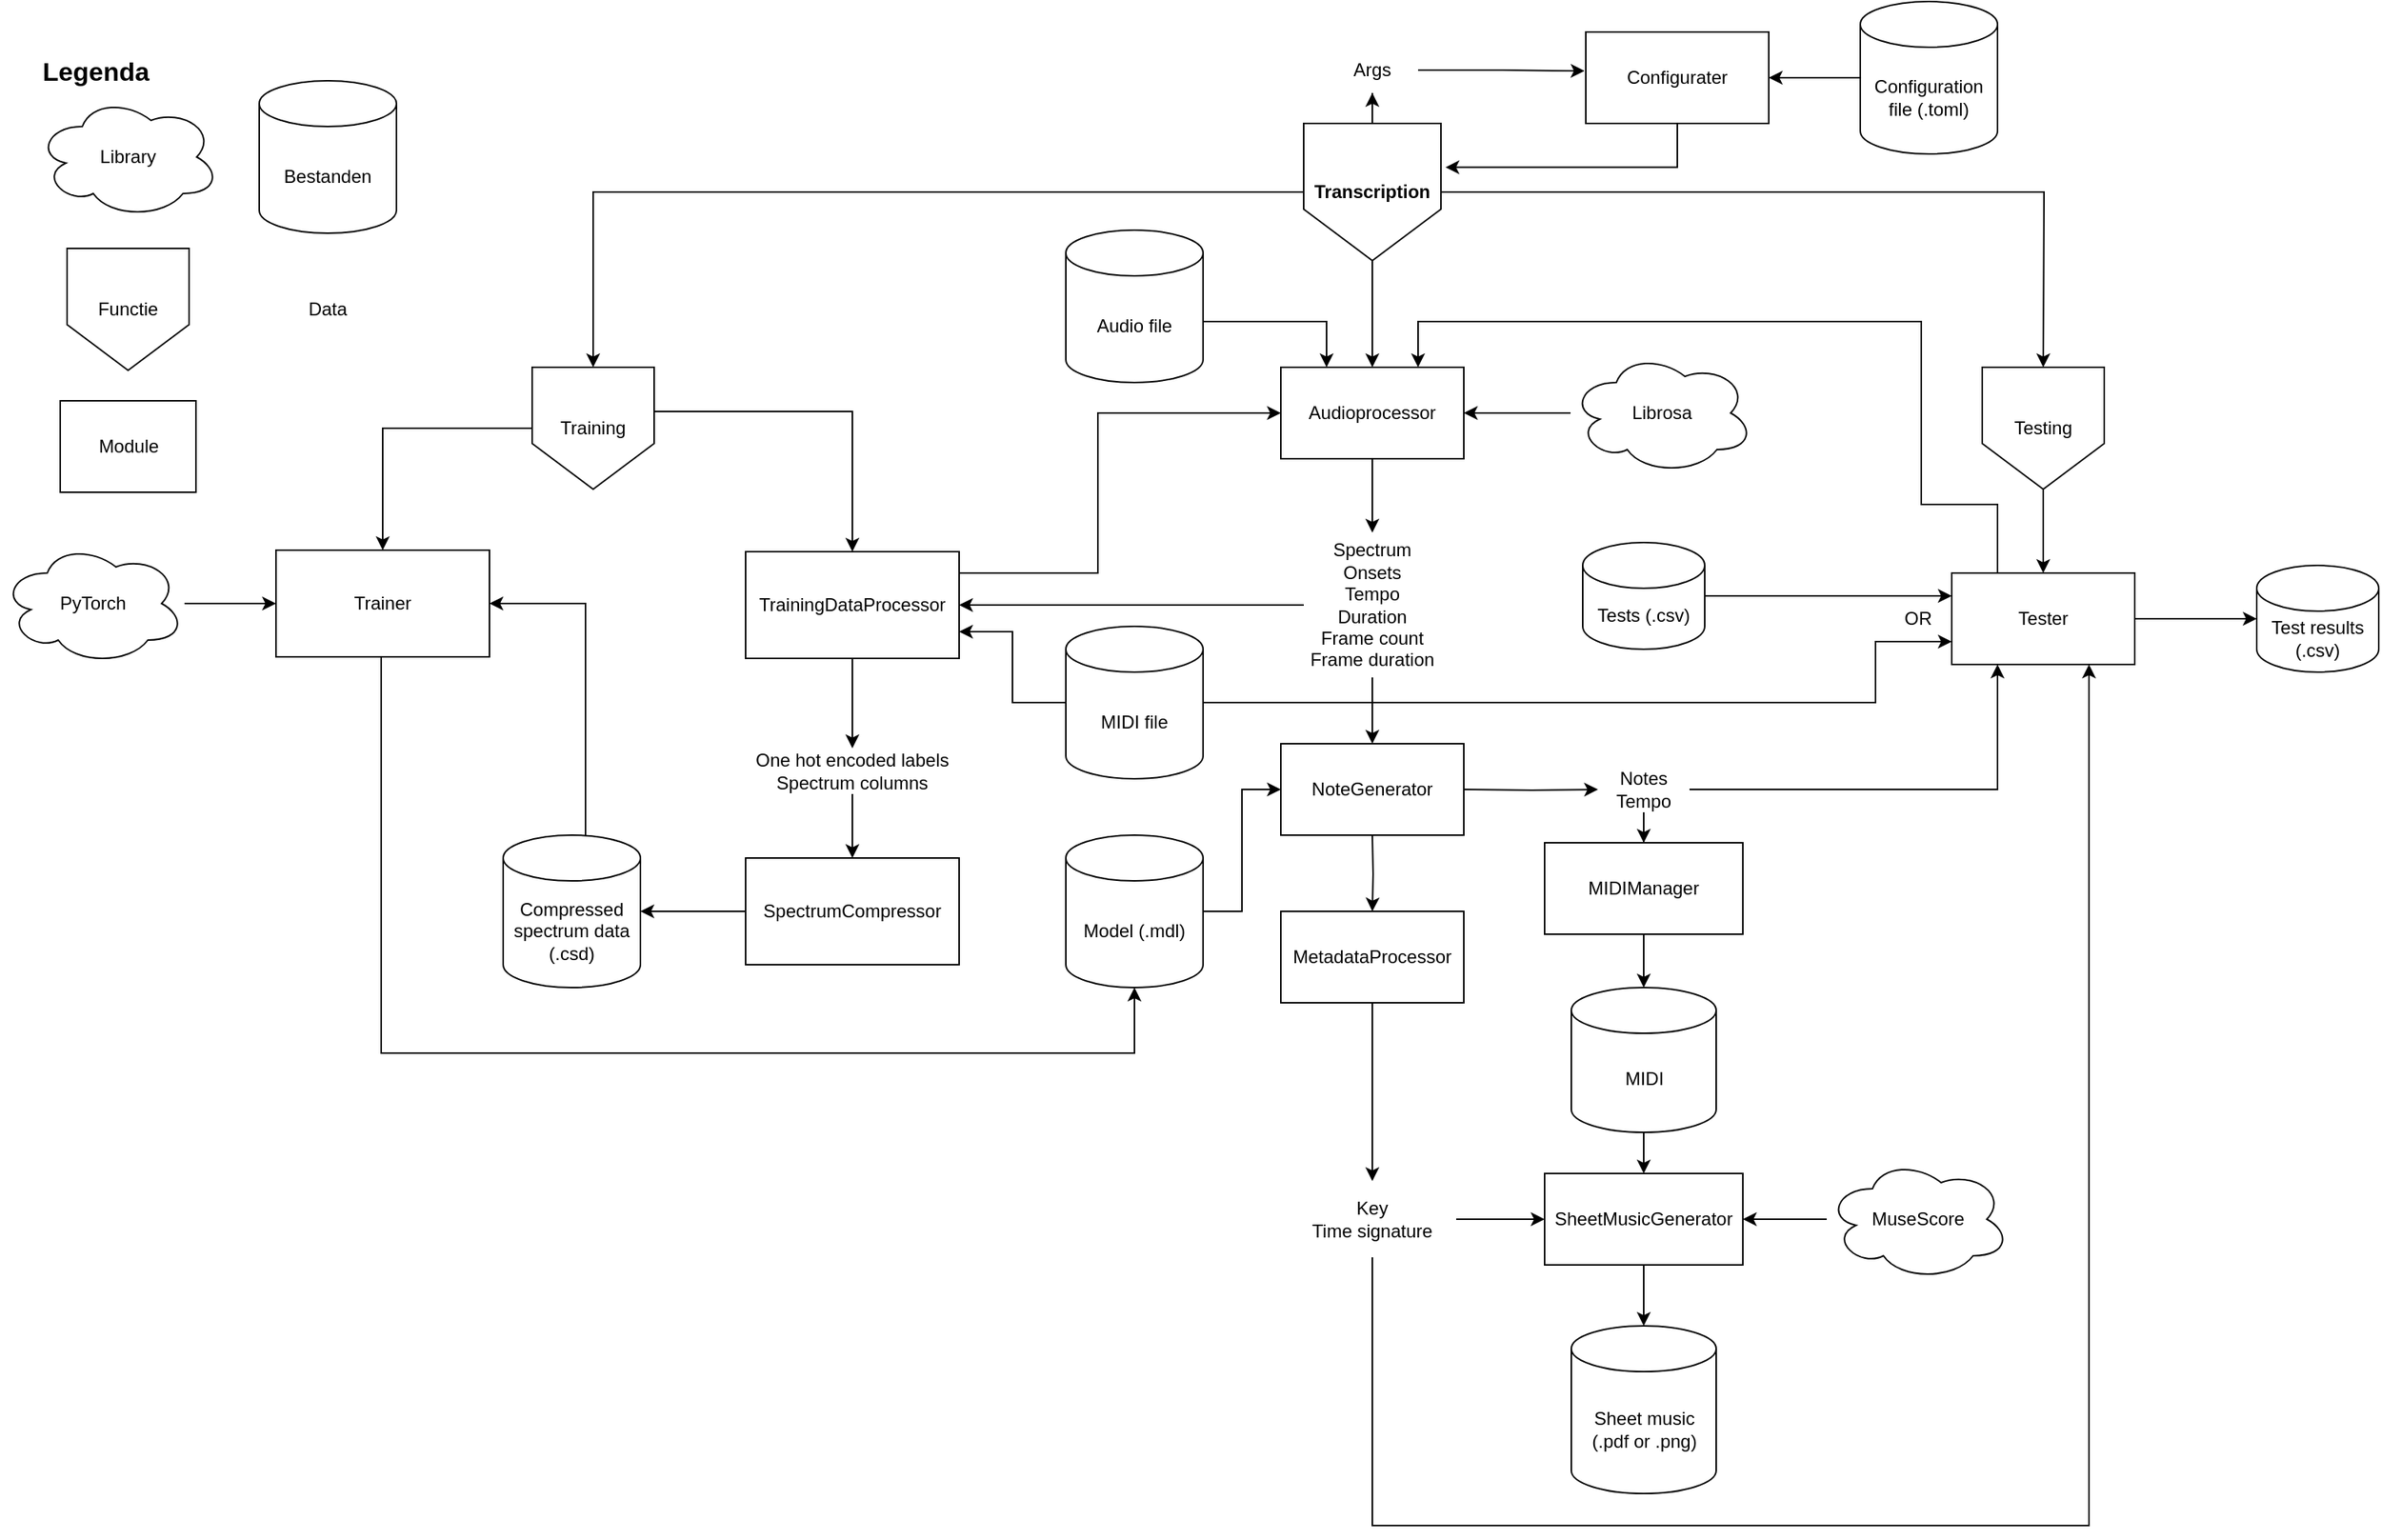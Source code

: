 <mxfile version="22.0.0" type="device">
  <diagram name="Page-1" id="2YBvvXClWsGukQMizWep">
    <mxGraphModel dx="2583" dy="2220" grid="1" gridSize="10" guides="1" tooltips="1" connect="1" arrows="1" fold="1" page="1" pageScale="1" pageWidth="850" pageHeight="1100" math="0" shadow="0">
      <root>
        <mxCell id="0" />
        <mxCell id="1" parent="0" />
        <mxCell id="1e91aIiLgdulqI0LddCd-154" style="edgeStyle=orthogonalEdgeStyle;rounded=0;orthogonalLoop=1;jettySize=auto;html=1;" parent="1" source="8j5bAUQHdlB80DdxA1oL-2" target="1e91aIiLgdulqI0LddCd-18" edge="1">
          <mxGeometry relative="1" as="geometry" />
        </mxCell>
        <mxCell id="8j5bAUQHdlB80DdxA1oL-2" value="Audioprocessor" style="rounded=0;whiteSpace=wrap;html=1;labelBackgroundColor=none;" parent="1" vertex="1">
          <mxGeometry x="330" y="180" width="120" height="60" as="geometry" />
        </mxCell>
        <mxCell id="1e91aIiLgdulqI0LddCd-110" style="edgeStyle=orthogonalEdgeStyle;rounded=0;orthogonalLoop=1;jettySize=auto;html=1;entryX=0.25;entryY=0;entryDx=0;entryDy=0;" parent="1" source="1e91aIiLgdulqI0LddCd-3" target="8j5bAUQHdlB80DdxA1oL-2" edge="1">
          <mxGeometry relative="1" as="geometry">
            <Array as="points">
              <mxPoint x="360" y="150" />
            </Array>
          </mxGeometry>
        </mxCell>
        <mxCell id="1e91aIiLgdulqI0LddCd-3" value="Audio file" style="shape=cylinder3;whiteSpace=wrap;html=1;boundedLbl=1;backgroundOutline=1;size=15;" parent="1" vertex="1">
          <mxGeometry x="189" y="90" width="90" height="100" as="geometry" />
        </mxCell>
        <mxCell id="1e91aIiLgdulqI0LddCd-156" style="edgeStyle=orthogonalEdgeStyle;rounded=0;orthogonalLoop=1;jettySize=auto;html=1;entryX=0.5;entryY=0;entryDx=0;entryDy=0;" parent="1" source="1e91aIiLgdulqI0LddCd-18" target="1e91aIiLgdulqI0LddCd-19" edge="1">
          <mxGeometry relative="1" as="geometry" />
        </mxCell>
        <mxCell id="1e91aIiLgdulqI0LddCd-163" style="edgeStyle=orthogonalEdgeStyle;rounded=0;orthogonalLoop=1;jettySize=auto;html=1;entryX=1;entryY=0.5;entryDx=0;entryDy=0;" parent="1" source="1e91aIiLgdulqI0LddCd-18" target="1e91aIiLgdulqI0LddCd-33" edge="1">
          <mxGeometry relative="1" as="geometry" />
        </mxCell>
        <mxCell id="1e91aIiLgdulqI0LddCd-18" value="Spectrum&lt;br&gt;Onsets&lt;br&gt;Tempo&lt;br&gt;Duration&lt;br&gt;Frame count&lt;br&gt;Frame duration" style="text;html=1;strokeColor=none;fillColor=none;align=center;verticalAlign=middle;whiteSpace=wrap;rounded=0;fontStyle=0" parent="1" vertex="1">
          <mxGeometry x="345" y="288.5" width="90" height="95" as="geometry" />
        </mxCell>
        <mxCell id="1e91aIiLgdulqI0LddCd-111" style="edgeStyle=orthogonalEdgeStyle;rounded=0;orthogonalLoop=1;jettySize=auto;html=1;" parent="1" target="1e91aIiLgdulqI0LddCd-112" edge="1">
          <mxGeometry relative="1" as="geometry">
            <mxPoint x="500" y="457.0" as="targetPoint" />
            <mxPoint x="450" y="457" as="sourcePoint" />
          </mxGeometry>
        </mxCell>
        <mxCell id="1e91aIiLgdulqI0LddCd-122" style="edgeStyle=orthogonalEdgeStyle;rounded=0;orthogonalLoop=1;jettySize=auto;html=1;entryX=0.5;entryY=0;entryDx=0;entryDy=0;" parent="1" target="1e91aIiLgdulqI0LddCd-121" edge="1">
          <mxGeometry relative="1" as="geometry">
            <mxPoint x="390" y="487" as="sourcePoint" />
          </mxGeometry>
        </mxCell>
        <mxCell id="1e91aIiLgdulqI0LddCd-19" value="NoteGenerator" style="rounded=0;whiteSpace=wrap;html=1;labelBackgroundColor=none;" parent="1" vertex="1">
          <mxGeometry x="330" y="427" width="120" height="60" as="geometry" />
        </mxCell>
        <mxCell id="1e91aIiLgdulqI0LddCd-28" style="edgeStyle=orthogonalEdgeStyle;rounded=0;orthogonalLoop=1;jettySize=auto;html=1;entryX=0.5;entryY=0;entryDx=0;entryDy=0;" parent="1" source="1e91aIiLgdulqI0LddCd-27" target="8j5bAUQHdlB80DdxA1oL-2" edge="1">
          <mxGeometry relative="1" as="geometry" />
        </mxCell>
        <mxCell id="1e91aIiLgdulqI0LddCd-32" style="edgeStyle=orthogonalEdgeStyle;rounded=0;orthogonalLoop=1;jettySize=auto;html=1;entryX=0.5;entryY=0;entryDx=0;entryDy=0;" parent="1" source="1e91aIiLgdulqI0LddCd-27" edge="1">
          <mxGeometry relative="1" as="geometry">
            <mxPoint x="830" y="180" as="targetPoint" />
          </mxGeometry>
        </mxCell>
        <mxCell id="1e91aIiLgdulqI0LddCd-38" style="edgeStyle=orthogonalEdgeStyle;rounded=0;orthogonalLoop=1;jettySize=auto;html=1;entryX=0.5;entryY=0;entryDx=0;entryDy=0;" parent="1" source="1e91aIiLgdulqI0LddCd-27" target="1e91aIiLgdulqI0LddCd-37" edge="1">
          <mxGeometry relative="1" as="geometry" />
        </mxCell>
        <mxCell id="1e91aIiLgdulqI0LddCd-82" style="edgeStyle=orthogonalEdgeStyle;rounded=0;orthogonalLoop=1;jettySize=auto;html=1;" parent="1" source="1e91aIiLgdulqI0LddCd-27" target="1e91aIiLgdulqI0LddCd-83" edge="1">
          <mxGeometry relative="1" as="geometry">
            <mxPoint x="390" y="-10" as="targetPoint" />
          </mxGeometry>
        </mxCell>
        <mxCell id="1e91aIiLgdulqI0LddCd-27" value="Transcription" style="shape=offPageConnector;whiteSpace=wrap;html=1;fontStyle=1" parent="1" vertex="1">
          <mxGeometry x="345" y="20" width="90" height="90" as="geometry" />
        </mxCell>
        <mxCell id="1e91aIiLgdulqI0LddCd-35" style="edgeStyle=orthogonalEdgeStyle;rounded=0;orthogonalLoop=1;jettySize=auto;html=1;entryX=0.5;entryY=0;entryDx=0;entryDy=0;exitX=0.974;exitY=0.362;exitDx=0;exitDy=0;exitPerimeter=0;" parent="1" source="1e91aIiLgdulqI0LddCd-37" target="1e91aIiLgdulqI0LddCd-33" edge="1">
          <mxGeometry relative="1" as="geometry">
            <mxPoint x="69" y="227.478" as="sourcePoint" />
          </mxGeometry>
        </mxCell>
        <mxCell id="1e91aIiLgdulqI0LddCd-46" style="edgeStyle=orthogonalEdgeStyle;rounded=0;orthogonalLoop=1;jettySize=auto;html=1;entryX=0.5;entryY=0;entryDx=0;entryDy=0;" parent="1" source="1e91aIiLgdulqI0LddCd-33" target="1e91aIiLgdulqI0LddCd-45" edge="1">
          <mxGeometry relative="1" as="geometry" />
        </mxCell>
        <mxCell id="1e91aIiLgdulqI0LddCd-161" style="edgeStyle=orthogonalEdgeStyle;rounded=0;orthogonalLoop=1;jettySize=auto;html=1;entryX=0;entryY=0.5;entryDx=0;entryDy=0;" parent="1" target="8j5bAUQHdlB80DdxA1oL-2" edge="1">
          <mxGeometry relative="1" as="geometry">
            <mxPoint x="330" y="190" as="targetPoint" />
            <mxPoint x="10" y="315" as="sourcePoint" />
            <Array as="points">
              <mxPoint x="210" y="315" />
              <mxPoint x="210" y="210" />
            </Array>
          </mxGeometry>
        </mxCell>
        <mxCell id="1e91aIiLgdulqI0LddCd-33" value="TrainingDataProcessor" style="rounded=0;whiteSpace=wrap;html=1;" parent="1" vertex="1">
          <mxGeometry x="-21" y="301" width="140" height="70" as="geometry" />
        </mxCell>
        <mxCell id="1e91aIiLgdulqI0LddCd-70" style="edgeStyle=orthogonalEdgeStyle;rounded=0;orthogonalLoop=1;jettySize=auto;html=1;" parent="1" source="1e91aIiLgdulqI0LddCd-37" target="1e91aIiLgdulqI0LddCd-63" edge="1">
          <mxGeometry relative="1" as="geometry" />
        </mxCell>
        <mxCell id="1e91aIiLgdulqI0LddCd-37" value="Training" style="shape=offPageConnector;whiteSpace=wrap;html=1;" parent="1" vertex="1">
          <mxGeometry x="-161" y="180" width="80" height="80" as="geometry" />
        </mxCell>
        <mxCell id="1e91aIiLgdulqI0LddCd-43" style="edgeStyle=orthogonalEdgeStyle;rounded=0;orthogonalLoop=1;jettySize=auto;html=1;entryX=1;entryY=0.75;entryDx=0;entryDy=0;" parent="1" source="1e91aIiLgdulqI0LddCd-41" target="1e91aIiLgdulqI0LddCd-33" edge="1">
          <mxGeometry relative="1" as="geometry" />
        </mxCell>
        <mxCell id="1e91aIiLgdulqI0LddCd-173" style="edgeStyle=orthogonalEdgeStyle;rounded=0;orthogonalLoop=1;jettySize=auto;html=1;entryX=0;entryY=0.75;entryDx=0;entryDy=0;" parent="1" source="1e91aIiLgdulqI0LddCd-41" target="1e91aIiLgdulqI0LddCd-105" edge="1">
          <mxGeometry relative="1" as="geometry">
            <mxPoint x="750" y="360" as="targetPoint" />
            <Array as="points">
              <mxPoint x="720" y="400" />
              <mxPoint x="720" y="360" />
            </Array>
          </mxGeometry>
        </mxCell>
        <mxCell id="1e91aIiLgdulqI0LddCd-41" value="MIDI file" style="shape=cylinder3;whiteSpace=wrap;html=1;boundedLbl=1;backgroundOutline=1;size=15;" parent="1" vertex="1">
          <mxGeometry x="189" y="350" width="90" height="100" as="geometry" />
        </mxCell>
        <mxCell id="1e91aIiLgdulqI0LddCd-53" style="edgeStyle=orthogonalEdgeStyle;rounded=0;orthogonalLoop=1;jettySize=auto;html=1;entryX=0.5;entryY=0;entryDx=0;entryDy=0;" parent="1" source="1e91aIiLgdulqI0LddCd-45" target="1e91aIiLgdulqI0LddCd-49" edge="1">
          <mxGeometry relative="1" as="geometry" />
        </mxCell>
        <mxCell id="1e91aIiLgdulqI0LddCd-45" value="One hot encoded labels&lt;br&gt;Spectrum columns" style="text;strokeColor=none;fillColor=none;align=center;verticalAlign=middle;whiteSpace=wrap;rounded=0;html=1;" parent="1" vertex="1">
          <mxGeometry x="-16" y="430" width="130" height="30" as="geometry" />
        </mxCell>
        <mxCell id="1e91aIiLgdulqI0LddCd-49" value="SpectrumCompressor" style="rounded=0;whiteSpace=wrap;html=1;" parent="1" vertex="1">
          <mxGeometry x="-21" y="502" width="140" height="70" as="geometry" />
        </mxCell>
        <mxCell id="1e91aIiLgdulqI0LddCd-89" style="edgeStyle=orthogonalEdgeStyle;rounded=0;orthogonalLoop=1;jettySize=auto;html=1;entryX=1;entryY=0.5;entryDx=0;entryDy=0;" parent="1" source="1e91aIiLgdulqI0LddCd-58" target="1e91aIiLgdulqI0LddCd-63" edge="1">
          <mxGeometry relative="1" as="geometry">
            <Array as="points">
              <mxPoint x="-126" y="335" />
            </Array>
          </mxGeometry>
        </mxCell>
        <mxCell id="1e91aIiLgdulqI0LddCd-58" value="Compressed spectrum data (.csd)" style="shape=cylinder3;whiteSpace=wrap;html=1;boundedLbl=1;backgroundOutline=1;size=15;" parent="1" vertex="1">
          <mxGeometry x="-180" y="487" width="90" height="100" as="geometry" />
        </mxCell>
        <mxCell id="1e91aIiLgdulqI0LddCd-93" style="edgeStyle=orthogonalEdgeStyle;rounded=0;orthogonalLoop=1;jettySize=auto;html=1;entryX=0.5;entryY=1;entryDx=0;entryDy=0;entryPerimeter=0;" parent="1" target="1e91aIiLgdulqI0LddCd-91" edge="1">
          <mxGeometry relative="1" as="geometry">
            <mxPoint x="255" y="585" as="targetPoint" />
            <mxPoint x="-250.0" y="370" as="sourcePoint" />
            <Array as="points">
              <mxPoint x="-260" y="370" />
              <mxPoint x="-260" y="630" />
              <mxPoint x="234" y="630" />
            </Array>
          </mxGeometry>
        </mxCell>
        <mxCell id="1e91aIiLgdulqI0LddCd-63" value="Trainer" style="rounded=0;whiteSpace=wrap;html=1;" parent="1" vertex="1">
          <mxGeometry x="-329" y="300" width="140" height="70" as="geometry" />
        </mxCell>
        <mxCell id="1e91aIiLgdulqI0LddCd-71" value="Configurater" style="rounded=0;whiteSpace=wrap;html=1;labelBackgroundColor=none;" parent="1" vertex="1">
          <mxGeometry x="530" y="-40" width="120" height="60" as="geometry" />
        </mxCell>
        <mxCell id="1e91aIiLgdulqI0LddCd-80" style="edgeStyle=orthogonalEdgeStyle;rounded=0;orthogonalLoop=1;jettySize=auto;html=1;entryX=1;entryY=0.5;entryDx=0;entryDy=0;" parent="1" source="1e91aIiLgdulqI0LddCd-77" target="1e91aIiLgdulqI0LddCd-71" edge="1">
          <mxGeometry relative="1" as="geometry" />
        </mxCell>
        <mxCell id="1e91aIiLgdulqI0LddCd-77" value="Configuration file (.toml)" style="shape=cylinder3;whiteSpace=wrap;html=1;boundedLbl=1;backgroundOutline=1;size=15;" parent="1" vertex="1">
          <mxGeometry x="710" y="-60" width="90" height="100" as="geometry" />
        </mxCell>
        <mxCell id="1e91aIiLgdulqI0LddCd-83" value="Args" style="text;html=1;strokeColor=none;fillColor=none;align=center;verticalAlign=middle;whiteSpace=wrap;rounded=0;" parent="1" vertex="1">
          <mxGeometry x="360" y="-30" width="60" height="30" as="geometry" />
        </mxCell>
        <mxCell id="1e91aIiLgdulqI0LddCd-86" style="edgeStyle=orthogonalEdgeStyle;rounded=0;orthogonalLoop=1;jettySize=auto;html=1;entryX=-0.007;entryY=0.426;entryDx=0;entryDy=0;entryPerimeter=0;" parent="1" source="1e91aIiLgdulqI0LddCd-83" target="1e91aIiLgdulqI0LddCd-71" edge="1">
          <mxGeometry relative="1" as="geometry" />
        </mxCell>
        <mxCell id="1e91aIiLgdulqI0LddCd-87" style="edgeStyle=orthogonalEdgeStyle;rounded=0;orthogonalLoop=1;jettySize=auto;html=1;entryX=1.033;entryY=0.32;entryDx=0;entryDy=0;entryPerimeter=0;" parent="1" source="1e91aIiLgdulqI0LddCd-71" target="1e91aIiLgdulqI0LddCd-27" edge="1">
          <mxGeometry relative="1" as="geometry">
            <Array as="points">
              <mxPoint x="590" y="49" />
            </Array>
          </mxGeometry>
        </mxCell>
        <mxCell id="1e91aIiLgdulqI0LddCd-160" style="edgeStyle=orthogonalEdgeStyle;rounded=0;orthogonalLoop=1;jettySize=auto;html=1;entryX=0;entryY=0.5;entryDx=0;entryDy=0;" parent="1" source="1e91aIiLgdulqI0LddCd-91" target="1e91aIiLgdulqI0LddCd-19" edge="1">
          <mxGeometry relative="1" as="geometry" />
        </mxCell>
        <mxCell id="1e91aIiLgdulqI0LddCd-91" value="Model (.mdl)" style="shape=cylinder3;whiteSpace=wrap;html=1;boundedLbl=1;backgroundOutline=1;size=15;" parent="1" vertex="1">
          <mxGeometry x="189" y="487" width="90" height="100" as="geometry" />
        </mxCell>
        <mxCell id="1e91aIiLgdulqI0LddCd-102" style="edgeStyle=orthogonalEdgeStyle;rounded=0;orthogonalLoop=1;jettySize=auto;html=1;" parent="1" source="1e91aIiLgdulqI0LddCd-95" target="8j5bAUQHdlB80DdxA1oL-2" edge="1">
          <mxGeometry relative="1" as="geometry" />
        </mxCell>
        <mxCell id="1e91aIiLgdulqI0LddCd-95" value="Librosa" style="ellipse;shape=cloud;whiteSpace=wrap;html=1;" parent="1" vertex="1">
          <mxGeometry x="520" y="170" width="120" height="80" as="geometry" />
        </mxCell>
        <mxCell id="1e91aIiLgdulqI0LddCd-99" style="edgeStyle=orthogonalEdgeStyle;rounded=0;orthogonalLoop=1;jettySize=auto;html=1;entryX=0;entryY=0.5;entryDx=0;entryDy=0;" parent="1" source="1e91aIiLgdulqI0LddCd-98" target="1e91aIiLgdulqI0LddCd-63" edge="1">
          <mxGeometry relative="1" as="geometry" />
        </mxCell>
        <mxCell id="1e91aIiLgdulqI0LddCd-98" value="PyTorch" style="ellipse;shape=cloud;whiteSpace=wrap;html=1;" parent="1" vertex="1">
          <mxGeometry x="-509" y="295" width="120" height="80" as="geometry" />
        </mxCell>
        <mxCell id="1e91aIiLgdulqI0LddCd-164" style="edgeStyle=orthogonalEdgeStyle;rounded=0;orthogonalLoop=1;jettySize=auto;html=1;entryX=0.75;entryY=0;entryDx=0;entryDy=0;exitX=0.25;exitY=0;exitDx=0;exitDy=0;" parent="1" source="1e91aIiLgdulqI0LddCd-105" target="8j5bAUQHdlB80DdxA1oL-2" edge="1">
          <mxGeometry relative="1" as="geometry">
            <mxPoint x="425" y="172.5" as="targetPoint" />
            <mxPoint x="800" y="310" as="sourcePoint" />
            <Array as="points">
              <mxPoint x="800" y="270" />
              <mxPoint x="750" y="270" />
              <mxPoint x="750" y="150" />
              <mxPoint x="420" y="150" />
            </Array>
          </mxGeometry>
        </mxCell>
        <mxCell id="1e91aIiLgdulqI0LddCd-105" value="Tester" style="rounded=0;whiteSpace=wrap;html=1;labelBackgroundColor=none;" parent="1" vertex="1">
          <mxGeometry x="770" y="315" width="120" height="60" as="geometry" />
        </mxCell>
        <mxCell id="1e91aIiLgdulqI0LddCd-108" value="" style="edgeStyle=orthogonalEdgeStyle;rounded=0;orthogonalLoop=1;jettySize=auto;html=1;" parent="1" source="1e91aIiLgdulqI0LddCd-107" target="1e91aIiLgdulqI0LddCd-105" edge="1">
          <mxGeometry relative="1" as="geometry" />
        </mxCell>
        <mxCell id="1e91aIiLgdulqI0LddCd-107" value="Testing" style="shape=offPageConnector;whiteSpace=wrap;html=1;" parent="1" vertex="1">
          <mxGeometry x="790" y="180" width="80" height="80" as="geometry" />
        </mxCell>
        <mxCell id="1e91aIiLgdulqI0LddCd-133" style="edgeStyle=orthogonalEdgeStyle;rounded=0;orthogonalLoop=1;jettySize=auto;html=1;" parent="1" source="1e91aIiLgdulqI0LddCd-112" target="1e91aIiLgdulqI0LddCd-132" edge="1">
          <mxGeometry relative="1" as="geometry" />
        </mxCell>
        <mxCell id="1e91aIiLgdulqI0LddCd-165" style="edgeStyle=orthogonalEdgeStyle;rounded=0;orthogonalLoop=1;jettySize=auto;html=1;entryX=0.25;entryY=1;entryDx=0;entryDy=0;" parent="1" source="1e91aIiLgdulqI0LddCd-112" target="1e91aIiLgdulqI0LddCd-105" edge="1">
          <mxGeometry relative="1" as="geometry" />
        </mxCell>
        <mxCell id="1e91aIiLgdulqI0LddCd-112" value="Notes&lt;br&gt;Tempo" style="text;html=1;strokeColor=none;fillColor=none;align=center;verticalAlign=middle;whiteSpace=wrap;rounded=0;" parent="1" vertex="1">
          <mxGeometry x="538" y="442.0" width="60" height="30" as="geometry" />
        </mxCell>
        <mxCell id="1e91aIiLgdulqI0LddCd-113" value="SheetMusicGenerator" style="rounded=0;whiteSpace=wrap;html=1;labelBackgroundColor=none;" parent="1" vertex="1">
          <mxGeometry x="503" y="709" width="130" height="60" as="geometry" />
        </mxCell>
        <mxCell id="1e91aIiLgdulqI0LddCd-118" style="edgeStyle=orthogonalEdgeStyle;rounded=0;orthogonalLoop=1;jettySize=auto;html=1;entryX=1;entryY=0.5;entryDx=0;entryDy=0;" parent="1" source="1e91aIiLgdulqI0LddCd-117" target="1e91aIiLgdulqI0LddCd-113" edge="1">
          <mxGeometry relative="1" as="geometry" />
        </mxCell>
        <mxCell id="1e91aIiLgdulqI0LddCd-117" value="MuseScore" style="ellipse;shape=cloud;whiteSpace=wrap;html=1;" parent="1" vertex="1">
          <mxGeometry x="688" y="699" width="120" height="80" as="geometry" />
        </mxCell>
        <mxCell id="1e91aIiLgdulqI0LddCd-138" style="edgeStyle=orthogonalEdgeStyle;rounded=0;orthogonalLoop=1;jettySize=auto;html=1;entryX=0.5;entryY=0;entryDx=0;entryDy=0;" parent="1" source="1e91aIiLgdulqI0LddCd-121" target="1e91aIiLgdulqI0LddCd-137" edge="1">
          <mxGeometry relative="1" as="geometry" />
        </mxCell>
        <mxCell id="1e91aIiLgdulqI0LddCd-121" value="MetadataProcessor" style="rounded=0;whiteSpace=wrap;html=1;labelBackgroundColor=none;" parent="1" vertex="1">
          <mxGeometry x="330" y="537" width="120" height="60" as="geometry" />
        </mxCell>
        <mxCell id="1e91aIiLgdulqI0LddCd-135" style="edgeStyle=orthogonalEdgeStyle;rounded=0;orthogonalLoop=1;jettySize=auto;html=1;entryX=0.5;entryY=0;entryDx=0;entryDy=0;entryPerimeter=0;" parent="1" source="1e91aIiLgdulqI0LddCd-132" target="1e91aIiLgdulqI0LddCd-142" edge="1">
          <mxGeometry relative="1" as="geometry">
            <mxPoint x="568" y="577.0" as="targetPoint" />
          </mxGeometry>
        </mxCell>
        <mxCell id="1e91aIiLgdulqI0LddCd-132" value="MIDIManager" style="rounded=0;whiteSpace=wrap;html=1;labelBackgroundColor=none;" parent="1" vertex="1">
          <mxGeometry x="503" y="492" width="130" height="60" as="geometry" />
        </mxCell>
        <mxCell id="1e91aIiLgdulqI0LddCd-139" style="edgeStyle=orthogonalEdgeStyle;rounded=0;orthogonalLoop=1;jettySize=auto;html=1;entryX=0;entryY=0.5;entryDx=0;entryDy=0;" parent="1" source="1e91aIiLgdulqI0LddCd-137" target="1e91aIiLgdulqI0LddCd-113" edge="1">
          <mxGeometry relative="1" as="geometry" />
        </mxCell>
        <mxCell id="1e91aIiLgdulqI0LddCd-170" style="edgeStyle=orthogonalEdgeStyle;rounded=0;orthogonalLoop=1;jettySize=auto;html=1;entryX=0.75;entryY=1;entryDx=0;entryDy=0;" parent="1" source="1e91aIiLgdulqI0LddCd-137" target="1e91aIiLgdulqI0LddCd-105" edge="1">
          <mxGeometry relative="1" as="geometry">
            <mxPoint x="430" y="1000" as="targetPoint" />
            <Array as="points">
              <mxPoint x="390" y="940" />
              <mxPoint x="860" y="940" />
            </Array>
          </mxGeometry>
        </mxCell>
        <mxCell id="1e91aIiLgdulqI0LddCd-137" value="Key&lt;br&gt;Time signature" style="text;html=1;strokeColor=none;fillColor=none;align=center;verticalAlign=middle;whiteSpace=wrap;rounded=0;" parent="1" vertex="1">
          <mxGeometry x="335" y="714" width="110" height="50" as="geometry" />
        </mxCell>
        <mxCell id="1e91aIiLgdulqI0LddCd-140" value="Sheet music (.pdf or .png)" style="shape=cylinder3;whiteSpace=wrap;html=1;boundedLbl=1;backgroundOutline=1;size=15;" parent="1" vertex="1">
          <mxGeometry x="520.5" y="809" width="95" height="110" as="geometry" />
        </mxCell>
        <mxCell id="1e91aIiLgdulqI0LddCd-141" style="edgeStyle=orthogonalEdgeStyle;rounded=0;orthogonalLoop=1;jettySize=auto;html=1;entryX=0.5;entryY=0;entryDx=0;entryDy=0;entryPerimeter=0;" parent="1" source="1e91aIiLgdulqI0LddCd-113" target="1e91aIiLgdulqI0LddCd-140" edge="1">
          <mxGeometry relative="1" as="geometry" />
        </mxCell>
        <mxCell id="1e91aIiLgdulqI0LddCd-159" style="edgeStyle=orthogonalEdgeStyle;rounded=0;orthogonalLoop=1;jettySize=auto;html=1;" parent="1" source="1e91aIiLgdulqI0LddCd-142" target="1e91aIiLgdulqI0LddCd-113" edge="1">
          <mxGeometry relative="1" as="geometry" />
        </mxCell>
        <mxCell id="1e91aIiLgdulqI0LddCd-142" value="MIDI" style="shape=cylinder3;whiteSpace=wrap;html=1;boundedLbl=1;backgroundOutline=1;size=15;" parent="1" vertex="1">
          <mxGeometry x="520.5" y="587" width="95" height="95" as="geometry" />
        </mxCell>
        <mxCell id="1e91aIiLgdulqI0LddCd-172" style="edgeStyle=orthogonalEdgeStyle;rounded=0;orthogonalLoop=1;jettySize=auto;html=1;entryX=0;entryY=0.25;entryDx=0;entryDy=0;" parent="1" source="1e91aIiLgdulqI0LddCd-145" target="1e91aIiLgdulqI0LddCd-105" edge="1">
          <mxGeometry relative="1" as="geometry">
            <mxPoint x="750" y="330" as="targetPoint" />
          </mxGeometry>
        </mxCell>
        <mxCell id="1e91aIiLgdulqI0LddCd-145" value="Tests (.csv)" style="shape=cylinder3;whiteSpace=wrap;html=1;boundedLbl=1;backgroundOutline=1;size=15;" parent="1" vertex="1">
          <mxGeometry x="528" y="295" width="80" height="70" as="geometry" />
        </mxCell>
        <mxCell id="1e91aIiLgdulqI0LddCd-166" value="Test results (.csv)" style="shape=cylinder3;whiteSpace=wrap;html=1;boundedLbl=1;backgroundOutline=1;size=15;" parent="1" vertex="1">
          <mxGeometry x="970" y="310" width="80" height="70" as="geometry" />
        </mxCell>
        <mxCell id="1e91aIiLgdulqI0LddCd-167" style="edgeStyle=orthogonalEdgeStyle;rounded=0;orthogonalLoop=1;jettySize=auto;html=1;entryX=0;entryY=0.5;entryDx=0;entryDy=0;entryPerimeter=0;" parent="1" source="1e91aIiLgdulqI0LddCd-105" target="1e91aIiLgdulqI0LddCd-166" edge="1">
          <mxGeometry relative="1" as="geometry" />
        </mxCell>
        <mxCell id="1e91aIiLgdulqI0LddCd-174" value="OR" style="text;html=1;strokeColor=none;fillColor=none;align=center;verticalAlign=middle;whiteSpace=wrap;rounded=0;" parent="1" vertex="1">
          <mxGeometry x="718" y="330" width="60" height="30" as="geometry" />
        </mxCell>
        <mxCell id="6PN_P6295LHwlHT6Q0YC-1" style="edgeStyle=orthogonalEdgeStyle;rounded=0;orthogonalLoop=1;jettySize=auto;html=1;entryX=1;entryY=0.5;entryDx=0;entryDy=0;entryPerimeter=0;" parent="1" source="1e91aIiLgdulqI0LddCd-49" target="1e91aIiLgdulqI0LddCd-58" edge="1">
          <mxGeometry relative="1" as="geometry">
            <Array as="points">
              <mxPoint x="-40" y="537" />
              <mxPoint x="-40" y="537" />
            </Array>
          </mxGeometry>
        </mxCell>
        <mxCell id="UiNQY2pJxulWzedXnI5g-1" value="Library" style="ellipse;shape=cloud;whiteSpace=wrap;html=1;" vertex="1" parent="1">
          <mxGeometry x="-486" y="2" width="120" height="80" as="geometry" />
        </mxCell>
        <mxCell id="UiNQY2pJxulWzedXnI5g-2" value="Functie" style="shape=offPageConnector;whiteSpace=wrap;html=1;" vertex="1" parent="1">
          <mxGeometry x="-466" y="102" width="80" height="80" as="geometry" />
        </mxCell>
        <mxCell id="UiNQY2pJxulWzedXnI5g-3" value="Module" style="rounded=0;whiteSpace=wrap;html=1;" vertex="1" parent="1">
          <mxGeometry x="-470.5" y="202" width="89" height="60" as="geometry" />
        </mxCell>
        <mxCell id="UiNQY2pJxulWzedXnI5g-4" value="Data" style="text;strokeColor=none;fillColor=none;align=center;verticalAlign=middle;whiteSpace=wrap;rounded=0;html=1;" vertex="1" parent="1">
          <mxGeometry x="-360" y="118" width="130" height="48" as="geometry" />
        </mxCell>
        <mxCell id="UiNQY2pJxulWzedXnI5g-5" value="Bestanden" style="shape=cylinder3;whiteSpace=wrap;html=1;boundedLbl=1;backgroundOutline=1;size=15;" vertex="1" parent="1">
          <mxGeometry x="-340" y="-8" width="90" height="100" as="geometry" />
        </mxCell>
        <mxCell id="UiNQY2pJxulWzedXnI5g-6" value="&lt;font style=&quot;font-size: 17px;&quot;&gt;&lt;b&gt;Legenda&lt;/b&gt;&lt;/font&gt;" style="text;html=1;strokeColor=none;fillColor=none;align=center;verticalAlign=middle;whiteSpace=wrap;rounded=0;" vertex="1" parent="1">
          <mxGeometry x="-477" y="-28" width="60" height="30" as="geometry" />
        </mxCell>
      </root>
    </mxGraphModel>
  </diagram>
</mxfile>
